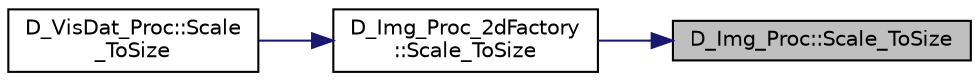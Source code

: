 digraph "D_Img_Proc::Scale_ToSize"
{
 // LATEX_PDF_SIZE
  edge [fontname="Helvetica",fontsize="10",labelfontname="Helvetica",labelfontsize="10"];
  node [fontname="Helvetica",fontsize="10",shape=record];
  rankdir="RL";
  Node1 [label="D_Img_Proc::Scale_ToSize",height=0.2,width=0.4,color="black", fillcolor="grey75", style="filled", fontcolor="black",tooltip=" "];
  Node1 -> Node2 [dir="back",color="midnightblue",fontsize="10",style="solid",fontname="Helvetica"];
  Node2 [label="D_Img_Proc_2dFactory\l::Scale_ToSize",height=0.2,width=0.4,color="black", fillcolor="white", style="filled",URL="$class_d___img___proc__2d_factory.html#af133769bf0d5f29fe69b31461d1d405e",tooltip=" "];
  Node2 -> Node3 [dir="back",color="midnightblue",fontsize="10",style="solid",fontname="Helvetica"];
  Node3 [label="D_VisDat_Proc::Scale\l_ToSize",height=0.2,width=0.4,color="black", fillcolor="white", style="filled",URL="$class_d___vis_dat___proc.html#a9bd9b218a0b9a514f24f6b3755cf8988",tooltip=" "];
}
